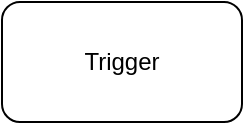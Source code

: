 <mxfile version="20.3.0" type="github"><diagram id="UseQfdvM58zNPhhY33TF" name="Page-1"><mxGraphModel dx="1422" dy="762" grid="1" gridSize="10" guides="1" tooltips="1" connect="1" arrows="1" fold="1" page="1" pageScale="1" pageWidth="850" pageHeight="1100" math="0" shadow="0"><root><mxCell id="0"/><mxCell id="1" parent="0"/><mxCell id="9lEFUq818FEaVgrAaU3C-1" value="Trigger" style="rounded=1;whiteSpace=wrap;html=1;" vertex="1" parent="1"><mxGeometry x="90" y="120" width="120" height="60" as="geometry"/></mxCell></root></mxGraphModel></diagram></mxfile>